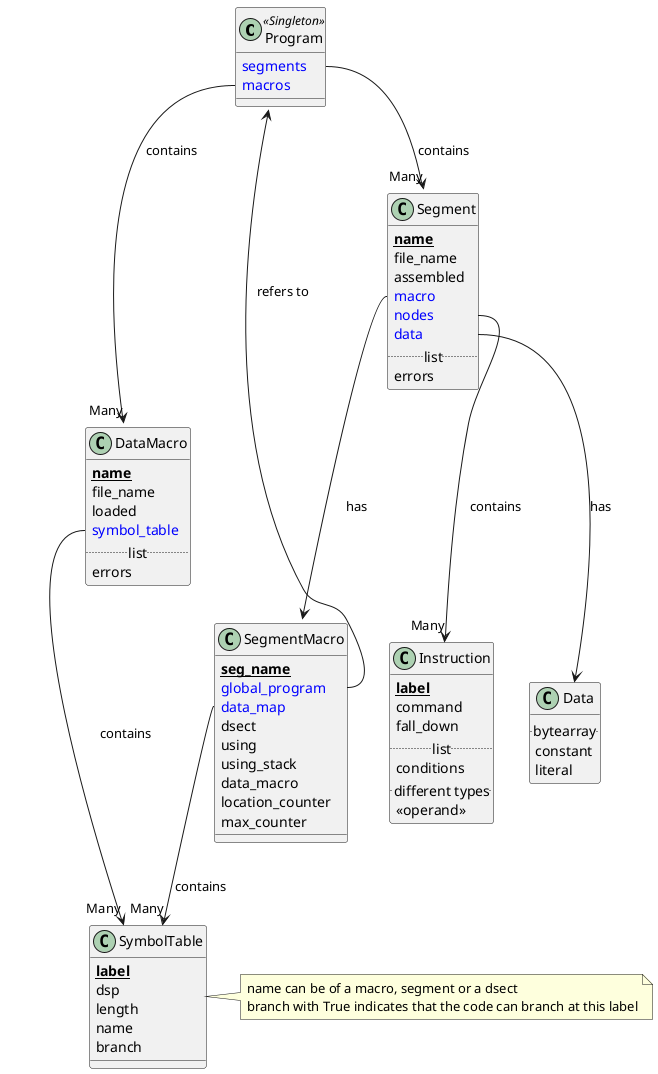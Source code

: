 @startuml

!define primary_key(x) <b><u>x</u></b>
!define foreign_key(x) <color:blue>x</color>

class Program <<Singleton>> {
    foreign_key(segments)
    foreign_key(macros)
}

class DataMacro {
    primary_key(name)
    file_name
    loaded
    foreign_key(symbol_table)
    .. list ..
    errors
}

class SymbolTable {
    primary_key(label)
    dsp
    length
    name
    branch
}
note right
    name can be of a macro, segment or a dsect
    branch with True indicates that the code can branch at this label
end note

class Segment {
    primary_key(name)
    file_name
    assembled
    foreign_key(macro)
    foreign_key(nodes)
    foreign_key(data)
    .. list ..
    errors
}

class SegmentMacro {
    primary_key(seg_name)
    foreign_key(global_program)
    foreign_key(data_map)
    dsect
    using
    using_stack
    data_macro
    location_counter
    max_counter
}


class Data {
    .. bytearray ..
    constant
    literal
}

class Instruction {
    primary_key(label)
    command
    fall_down
    .. list ..
    conditions
    .. different types..
    <<operand>>
}
Program::macros --> "Many" DataMacro : contains
Program::segments --> "Many" Segment : contains
DataMacro::symbol_table --> "Many" SymbolTable : contains
Segment::macro  -->  SegmentMacro : has
SegmentMacro::global_program --> Program : refers to
SegmentMacro::data_map  --> "Many" SymbolTable : contains
Segment::data --> Data : has
Segment::nodes --> "Many" Instruction : contains

@enduml